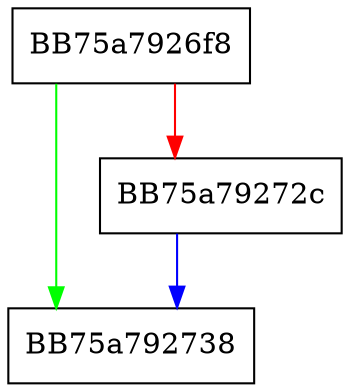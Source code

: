 digraph _wcsupr_s_l {
  node [shape="box"];
  graph [splines=ortho];
  BB75a7926f8 -> BB75a792738 [color="green"];
  BB75a7926f8 -> BB75a79272c [color="red"];
  BB75a79272c -> BB75a792738 [color="blue"];
}